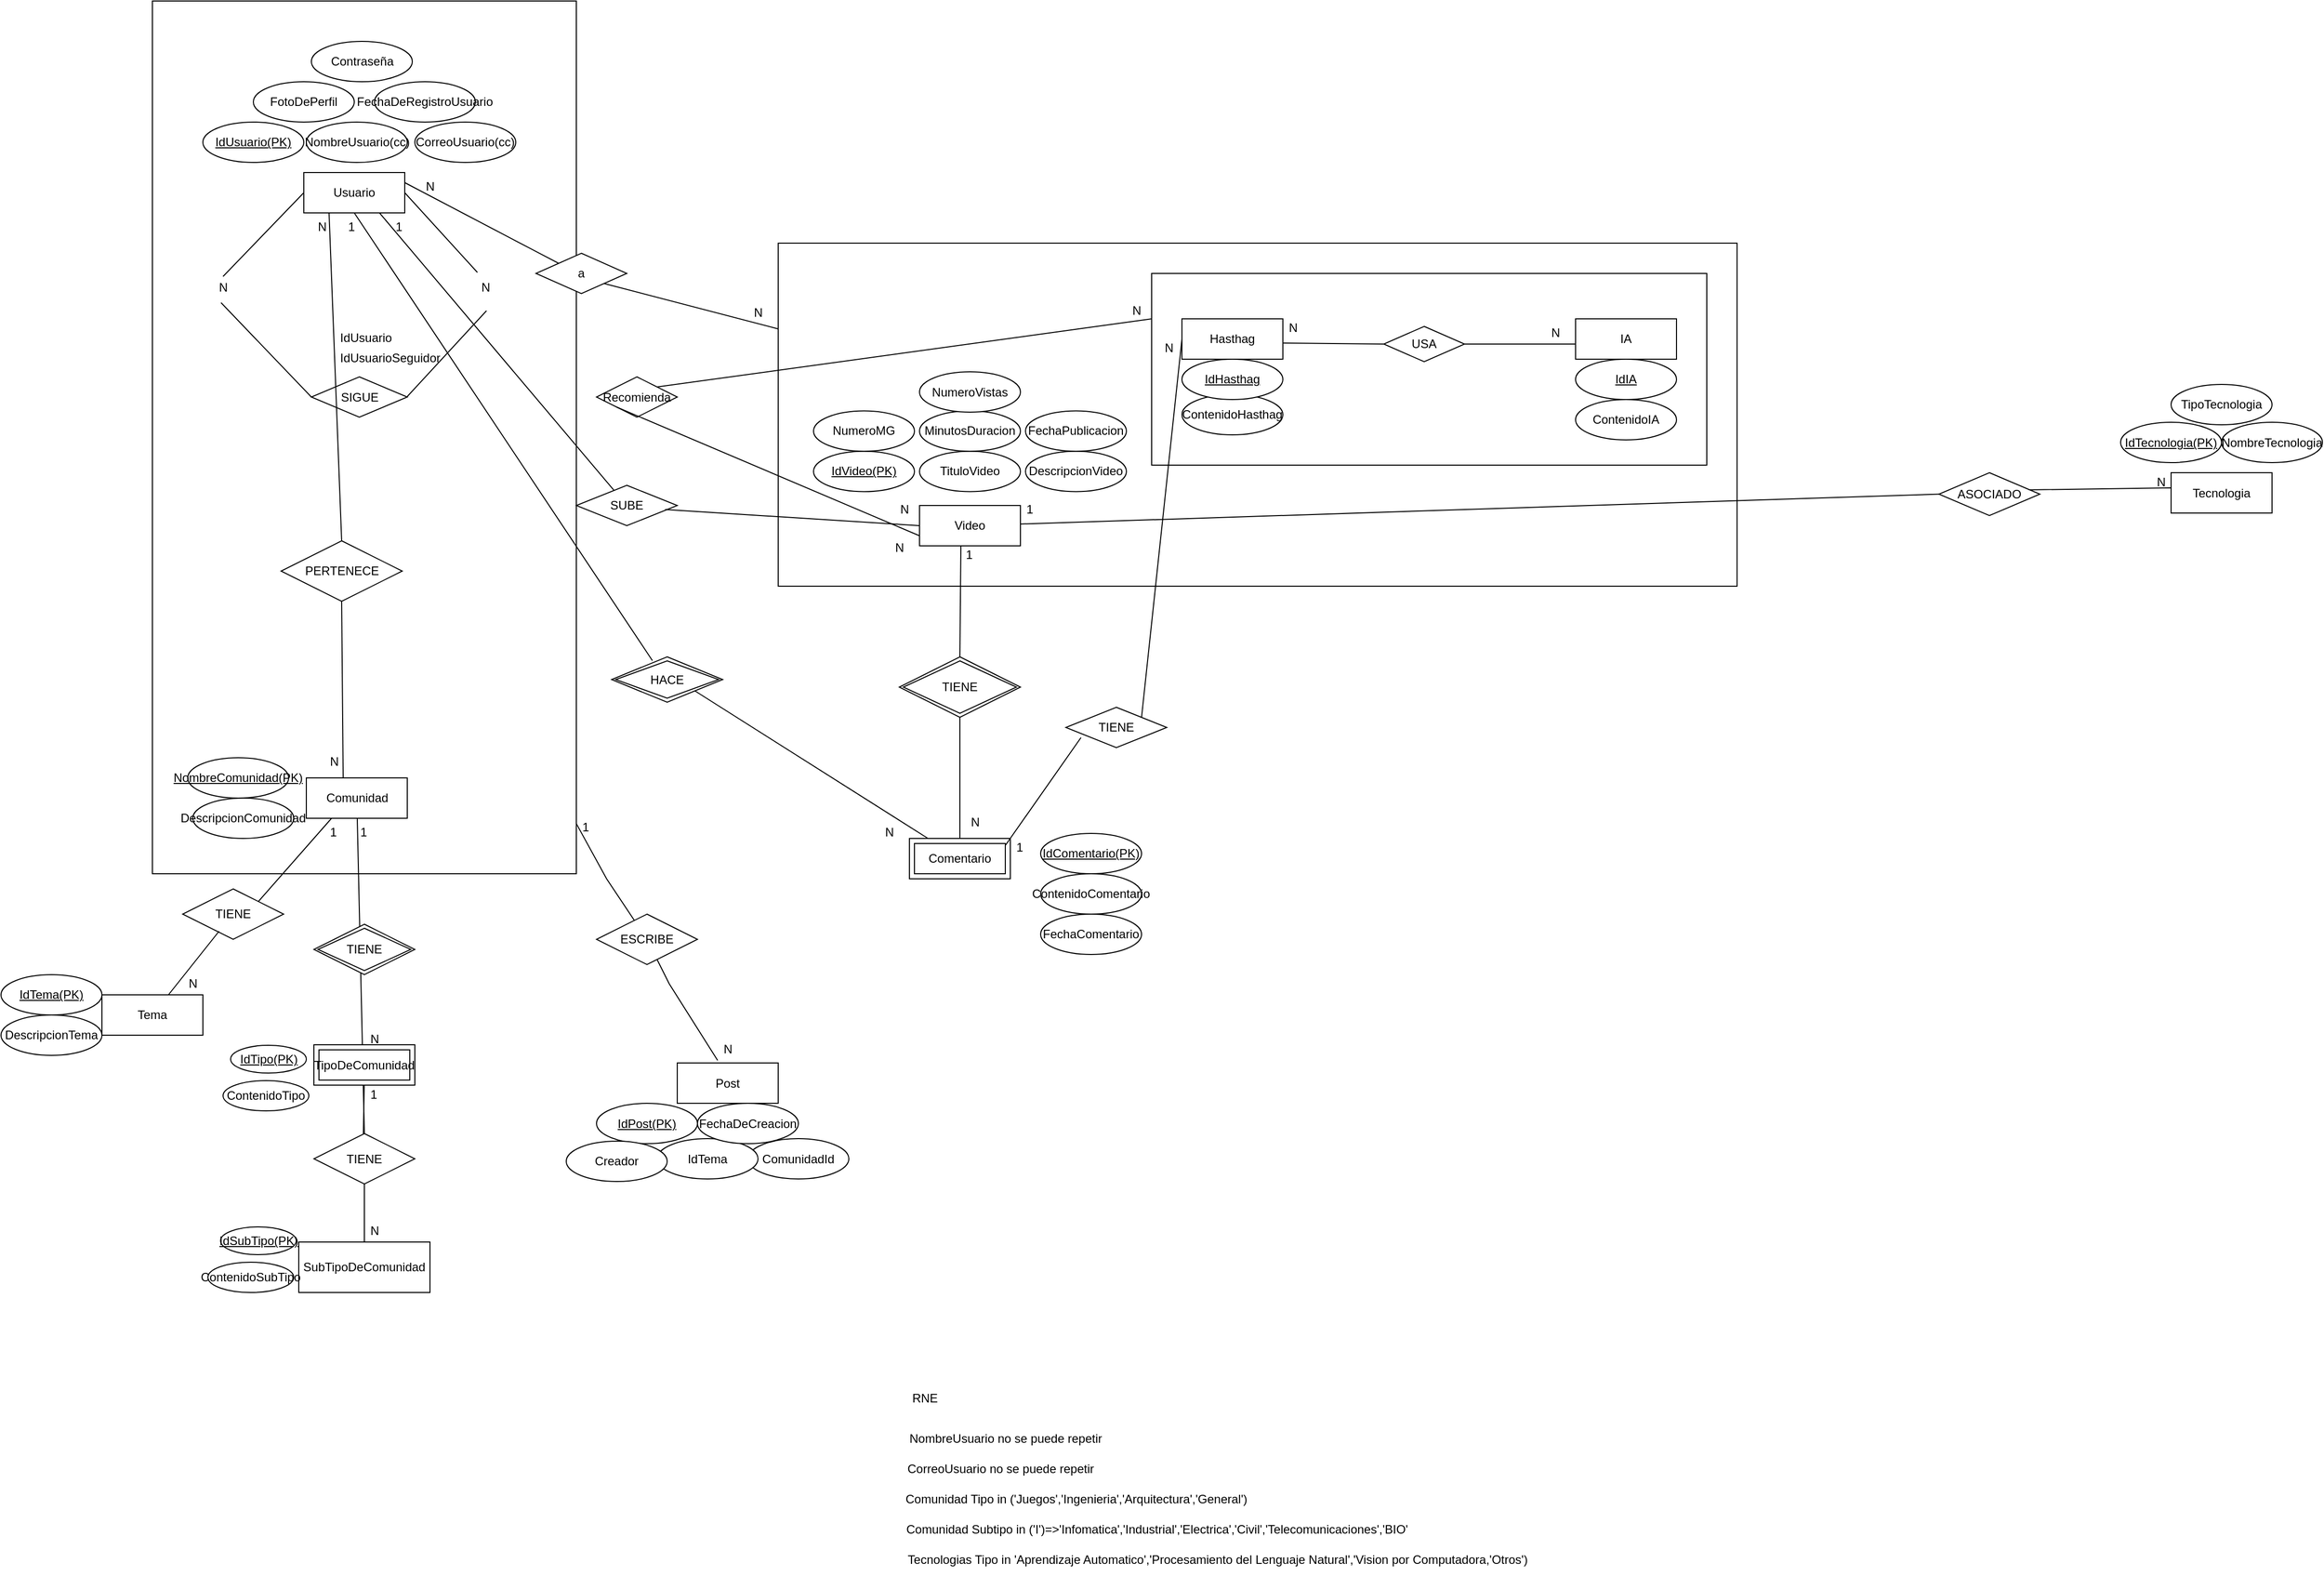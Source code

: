 <mxfile version="22.0.4" type="device">
  <diagram name="Página-1" id="TBJz3hyP_dSYVwuzC8MI">
    <mxGraphModel dx="1707" dy="1647" grid="1" gridSize="10" guides="1" tooltips="1" connect="1" arrows="1" fold="1" page="1" pageScale="1" pageWidth="827" pageHeight="1169" math="0" shadow="0">
      <root>
        <mxCell id="0" />
        <mxCell id="1" parent="0" />
        <mxCell id="21E45wosJHE3fQHX3HOm-57" value="" style="whiteSpace=wrap;html=1;align=center;fillColor=none;" parent="1" vertex="1">
          <mxGeometry x="820" y="-180" width="550" height="190" as="geometry" />
        </mxCell>
        <mxCell id="21E45wosJHE3fQHX3HOm-70" value="Entity" style="whiteSpace=wrap;html=1;align=center;fillColor=none;" parent="1" vertex="1">
          <mxGeometry x="450" y="-210" width="950" height="340" as="geometry" />
        </mxCell>
        <mxCell id="r3fe8ISHUwzgTjP0Yfhr-62" value="" style="whiteSpace=wrap;html=1;align=center;fillColor=none;" parent="1" vertex="1">
          <mxGeometry x="-170" y="-450" width="420" height="865" as="geometry" />
        </mxCell>
        <mxCell id="z8HK9iw9Ldu0YReTMbho-3" value="SubTipoDeComunidad" style="whiteSpace=wrap;html=1;align=center;" parent="1" vertex="1">
          <mxGeometry x="-25" y="780" width="130" height="50" as="geometry" />
        </mxCell>
        <mxCell id="z8HK9iw9Ldu0YReTMbho-7" value="Hasthag" style="whiteSpace=wrap;html=1;align=center;" parent="1" vertex="1">
          <mxGeometry x="850" y="-135" width="100" height="40" as="geometry" />
        </mxCell>
        <mxCell id="z8HK9iw9Ldu0YReTMbho-17" value="SUBE" style="shape=rhombus;perimeter=rhombusPerimeter;whiteSpace=wrap;html=1;align=center;" parent="1" vertex="1">
          <mxGeometry x="250" y="30" width="100" height="40" as="geometry" />
        </mxCell>
        <mxCell id="z8HK9iw9Ldu0YReTMbho-35" value="ASOCIADO" style="shape=rhombus;perimeter=rhombusPerimeter;whiteSpace=wrap;html=1;align=center;" parent="1" vertex="1">
          <mxGeometry x="1600" y="17.5" width="100" height="42.5" as="geometry" />
        </mxCell>
        <mxCell id="z8HK9iw9Ldu0YReTMbho-39" value="PERTENECE&lt;br&gt;" style="shape=rhombus;perimeter=rhombusPerimeter;whiteSpace=wrap;html=1;align=center;" parent="1" vertex="1">
          <mxGeometry x="-42.5" y="85" width="120" height="60" as="geometry" />
        </mxCell>
        <mxCell id="z8HK9iw9Ldu0YReTMbho-44" value="IdComentario(PK)" style="ellipse;whiteSpace=wrap;html=1;align=center;fontStyle=4;" parent="1" vertex="1">
          <mxGeometry x="710" y="375" width="100" height="40" as="geometry" />
        </mxCell>
        <mxCell id="z8HK9iw9Ldu0YReTMbho-46" value="ContenidoComentario" style="ellipse;whiteSpace=wrap;html=1;align=center;" parent="1" vertex="1">
          <mxGeometry x="710" y="415" width="100" height="40" as="geometry" />
        </mxCell>
        <mxCell id="z8HK9iw9Ldu0YReTMbho-47" value="FechaComentario" style="ellipse;whiteSpace=wrap;html=1;align=center;" parent="1" vertex="1">
          <mxGeometry x="710" y="455" width="100" height="40" as="geometry" />
        </mxCell>
        <mxCell id="z8HK9iw9Ldu0YReTMbho-50" value="TIENE" style="shape=rhombus;perimeter=rhombusPerimeter;whiteSpace=wrap;html=1;align=center;" parent="1" vertex="1">
          <mxGeometry x="735" y="250" width="100" height="40" as="geometry" />
        </mxCell>
        <mxCell id="KaxZfYlTtoeYnrMEhQZD-1" value="Comentario" style="shape=ext;margin=3;double=1;whiteSpace=wrap;html=1;align=center;" parent="1" vertex="1">
          <mxGeometry x="580" y="380" width="100" height="40" as="geometry" />
        </mxCell>
        <mxCell id="KaxZfYlTtoeYnrMEhQZD-2" value="TIENE" style="shape=rhombus;double=1;perimeter=rhombusPerimeter;whiteSpace=wrap;html=1;align=center;" parent="1" vertex="1">
          <mxGeometry x="570" y="200" width="120" height="60" as="geometry" />
        </mxCell>
        <mxCell id="KaxZfYlTtoeYnrMEhQZD-4" value="HACE&lt;br&gt;" style="shape=rhombus;double=1;perimeter=rhombusPerimeter;whiteSpace=wrap;html=1;align=center;" parent="1" vertex="1">
          <mxGeometry x="285" y="200" width="110" height="45" as="geometry" />
        </mxCell>
        <mxCell id="KaxZfYlTtoeYnrMEhQZD-5" value="ESCRIBE" style="shape=rhombus;perimeter=rhombusPerimeter;whiteSpace=wrap;html=1;align=center;" parent="1" vertex="1">
          <mxGeometry x="270" y="455" width="100" height="50" as="geometry" />
        </mxCell>
        <mxCell id="KaxZfYlTtoeYnrMEhQZD-78" value="SIGUE" style="shape=rhombus;perimeter=rhombusPerimeter;whiteSpace=wrap;html=1;align=center;" parent="1" vertex="1">
          <mxGeometry x="-12.5" y="-77.5" width="95" height="40" as="geometry" />
        </mxCell>
        <mxCell id="KaxZfYlTtoeYnrMEhQZD-115" value="RNE" style="text;html=1;align=center;verticalAlign=middle;resizable=0;points=[];autosize=1;strokeColor=none;fillColor=none;" parent="1" vertex="1">
          <mxGeometry x="570" y="920" width="50" height="30" as="geometry" />
        </mxCell>
        <mxCell id="KaxZfYlTtoeYnrMEhQZD-116" value="NombreUsuario no se puede repetir" style="text;html=1;align=center;verticalAlign=middle;resizable=0;points=[];autosize=1;strokeColor=none;fillColor=none;" parent="1" vertex="1">
          <mxGeometry x="570" y="960" width="210" height="30" as="geometry" />
        </mxCell>
        <mxCell id="KaxZfYlTtoeYnrMEhQZD-117" value="CorreoUsuario no se puede repetir" style="text;html=1;align=center;verticalAlign=middle;resizable=0;points=[];autosize=1;strokeColor=none;fillColor=none;" parent="1" vertex="1">
          <mxGeometry x="565" y="990" width="210" height="30" as="geometry" />
        </mxCell>
        <mxCell id="KaxZfYlTtoeYnrMEhQZD-119" value="Comunidad Tipo in (&#39;Juegos&#39;,&#39;Ingenieria&#39;,&#39;Arquitectura&#39;,&#39;General&#39;)" style="text;html=1;align=center;verticalAlign=middle;resizable=0;points=[];autosize=1;strokeColor=none;fillColor=none;" parent="1" vertex="1">
          <mxGeometry x="565" y="1020" width="360" height="30" as="geometry" />
        </mxCell>
        <mxCell id="KaxZfYlTtoeYnrMEhQZD-121" value="Comunidad Subtipo in (&#39;I&#39;)=&amp;gt;&#39;Infomatica&#39;,&#39;Industrial&#39;,&#39;Electrica&#39;,&#39;Civil&#39;,&#39;Telecomunicaciones&#39;,&#39;BIO&#39;" style="text;html=1;align=center;verticalAlign=middle;resizable=0;points=[];autosize=1;strokeColor=none;fillColor=none;" parent="1" vertex="1">
          <mxGeometry x="565" y="1050" width="520" height="30" as="geometry" />
        </mxCell>
        <mxCell id="x9JTpcLnKz0Lp8zzJeta-1" value="Tecnologias Tipo in &#39;Aprendizaje Automatico&#39;,&#39;Procesamiento del Lenguaje Natural&#39;,&#39;Vision por Computadora,&#39;Otros&#39;)" style="text;html=1;align=center;verticalAlign=middle;resizable=0;points=[];autosize=1;strokeColor=none;fillColor=none;" parent="1" vertex="1">
          <mxGeometry x="565" y="1080" width="640" height="30" as="geometry" />
        </mxCell>
        <mxCell id="r3fe8ISHUwzgTjP0Yfhr-2" value="" style="endArrow=none;html=1;rounded=0;exitX=0.75;exitY=1;exitDx=0;exitDy=0;" parent="1" source="21E45wosJHE3fQHX3HOm-6" target="z8HK9iw9Ldu0YReTMbho-17" edge="1">
          <mxGeometry relative="1" as="geometry">
            <mxPoint x="135" y="-180" as="sourcePoint" />
            <mxPoint x="295" y="-180" as="targetPoint" />
          </mxGeometry>
        </mxCell>
        <mxCell id="r3fe8ISHUwzgTjP0Yfhr-3" value="" style="endArrow=none;html=1;rounded=0;entryX=0.275;entryY=1.233;entryDx=0;entryDy=0;entryPerimeter=0;" parent="1" target="r3fe8ISHUwzgTjP0Yfhr-8" edge="1">
          <mxGeometry relative="1" as="geometry">
            <mxPoint x="82.5" y="-58" as="sourcePoint" />
            <mxPoint x="180" y="-150" as="targetPoint" />
          </mxGeometry>
        </mxCell>
        <mxCell id="r3fe8ISHUwzgTjP0Yfhr-4" value="" style="endArrow=none;html=1;rounded=0;entryX=0;entryY=0.5;entryDx=0;entryDy=0;exitX=0.2;exitY=0.967;exitDx=0;exitDy=0;exitPerimeter=0;" parent="1" source="r3fe8ISHUwzgTjP0Yfhr-7" target="KaxZfYlTtoeYnrMEhQZD-78" edge="1">
          <mxGeometry relative="1" as="geometry">
            <mxPoint x="-90" y="-130" as="sourcePoint" />
            <mxPoint x="20" y="-100" as="targetPoint" />
          </mxGeometry>
        </mxCell>
        <mxCell id="r3fe8ISHUwzgTjP0Yfhr-5" value="" style="endArrow=none;html=1;rounded=0;entryX=0;entryY=0.5;entryDx=0;entryDy=0;exitX=0.25;exitY=0.1;exitDx=0;exitDy=0;exitPerimeter=0;" parent="1" source="r3fe8ISHUwzgTjP0Yfhr-7" target="21E45wosJHE3fQHX3HOm-6" edge="1">
          <mxGeometry relative="1" as="geometry">
            <mxPoint x="-79" y="-180" as="sourcePoint" />
            <mxPoint x="-60" y="-232.5" as="targetPoint" />
          </mxGeometry>
        </mxCell>
        <mxCell id="r3fe8ISHUwzgTjP0Yfhr-6" value="" style="endArrow=none;html=1;rounded=0;exitX=1;exitY=0.5;exitDx=0;exitDy=0;entryX=0.05;entryY=-0.033;entryDx=0;entryDy=0;entryPerimeter=0;" parent="1" source="21E45wosJHE3fQHX3HOm-6" target="r3fe8ISHUwzgTjP0Yfhr-8" edge="1">
          <mxGeometry relative="1" as="geometry">
            <mxPoint x="139" y="-246.025" as="sourcePoint" />
            <mxPoint x="190" y="-170" as="targetPoint" />
          </mxGeometry>
        </mxCell>
        <mxCell id="r3fe8ISHUwzgTjP0Yfhr-7" value="N" style="text;strokeColor=none;fillColor=none;spacingLeft=4;spacingRight=4;overflow=hidden;rotatable=0;points=[[0,0.5],[1,0.5]];portConstraint=eastwest;fontSize=12;whiteSpace=wrap;html=1;" parent="1" vertex="1">
          <mxGeometry x="-110" y="-180" width="40" height="30" as="geometry" />
        </mxCell>
        <mxCell id="r3fe8ISHUwzgTjP0Yfhr-8" value="N&lt;br&gt;" style="text;strokeColor=none;fillColor=none;spacingLeft=4;spacingRight=4;overflow=hidden;rotatable=0;points=[[0,0.5],[1,0.5]];portConstraint=eastwest;fontSize=12;whiteSpace=wrap;html=1;" parent="1" vertex="1">
          <mxGeometry x="150" y="-180" width="40" height="30" as="geometry" />
        </mxCell>
        <mxCell id="r3fe8ISHUwzgTjP0Yfhr-10" value="1" style="text;strokeColor=none;fillColor=none;spacingLeft=4;spacingRight=4;overflow=hidden;rotatable=0;points=[[0,0.5],[1,0.5]];portConstraint=eastwest;fontSize=12;whiteSpace=wrap;html=1;" parent="1" vertex="1">
          <mxGeometry x="65" y="-240" width="40" height="30" as="geometry" />
        </mxCell>
        <mxCell id="r3fe8ISHUwzgTjP0Yfhr-11" value="" style="endArrow=none;html=1;rounded=0;entryX=0.367;entryY=0.083;entryDx=0;entryDy=0;entryPerimeter=0;exitX=0.5;exitY=1;exitDx=0;exitDy=0;" parent="1" source="21E45wosJHE3fQHX3HOm-6" target="KaxZfYlTtoeYnrMEhQZD-4" edge="1">
          <mxGeometry relative="1" as="geometry">
            <mxPoint x="73.35" y="-150" as="sourcePoint" />
            <mxPoint x="210" y="120" as="targetPoint" />
          </mxGeometry>
        </mxCell>
        <mxCell id="r3fe8ISHUwzgTjP0Yfhr-12" value="1" style="text;strokeColor=none;fillColor=none;spacingLeft=4;spacingRight=4;overflow=hidden;rotatable=0;points=[[0,0.5],[1,0.5]];portConstraint=eastwest;fontSize=12;whiteSpace=wrap;html=1;" parent="1" vertex="1">
          <mxGeometry x="17.5" y="-240" width="40" height="30" as="geometry" />
        </mxCell>
        <mxCell id="r3fe8ISHUwzgTjP0Yfhr-13" value="" style="endArrow=none;html=1;rounded=0;entryX=0;entryY=0.5;entryDx=0;entryDy=0;exitX=0.88;exitY=0.6;exitDx=0;exitDy=0;exitPerimeter=0;" parent="1" source="z8HK9iw9Ldu0YReTMbho-17" target="21E45wosJHE3fQHX3HOm-27" edge="1">
          <mxGeometry relative="1" as="geometry">
            <mxPoint x="370" y="59.5" as="sourcePoint" />
            <mxPoint x="550" y="55" as="targetPoint" />
          </mxGeometry>
        </mxCell>
        <mxCell id="r3fe8ISHUwzgTjP0Yfhr-14" value="N" style="text;strokeColor=none;fillColor=none;spacingLeft=4;spacingRight=4;overflow=hidden;rotatable=0;points=[[0,0.5],[1,0.5]];portConstraint=eastwest;fontSize=12;whiteSpace=wrap;html=1;" parent="1" vertex="1">
          <mxGeometry x="565" y="40" width="40" height="30" as="geometry" />
        </mxCell>
        <mxCell id="r3fe8ISHUwzgTjP0Yfhr-15" value="" style="endArrow=none;html=1;rounded=0;entryX=0;entryY=0.5;entryDx=0;entryDy=0;" parent="1" source="21E45wosJHE3fQHX3HOm-27" target="z8HK9iw9Ldu0YReTMbho-35" edge="1">
          <mxGeometry relative="1" as="geometry">
            <mxPoint x="760" y="79.5" as="sourcePoint" />
            <mxPoint x="920" y="79.5" as="targetPoint" />
          </mxGeometry>
        </mxCell>
        <mxCell id="r3fe8ISHUwzgTjP0Yfhr-16" value="1" style="text;strokeColor=none;fillColor=none;spacingLeft=4;spacingRight=4;overflow=hidden;rotatable=0;points=[[0,0.5],[1,0.5]];portConstraint=eastwest;fontSize=12;whiteSpace=wrap;html=1;" parent="1" vertex="1">
          <mxGeometry x="690" y="40" width="40" height="30" as="geometry" />
        </mxCell>
        <mxCell id="r3fe8ISHUwzgTjP0Yfhr-18" value="N" style="text;strokeColor=none;fillColor=none;spacingLeft=4;spacingRight=4;overflow=hidden;rotatable=0;points=[[0,0.5],[1,0.5]];portConstraint=eastwest;fontSize=12;whiteSpace=wrap;html=1;" parent="1" vertex="1">
          <mxGeometry x="1810" y="12.5" width="40" height="30" as="geometry" />
        </mxCell>
        <mxCell id="r3fe8ISHUwzgTjP0Yfhr-19" value="" style="endArrow=none;html=1;rounded=0;entryX=0.5;entryY=0;entryDx=0;entryDy=0;exitX=0.41;exitY=1;exitDx=0;exitDy=0;exitPerimeter=0;" parent="1" source="21E45wosJHE3fQHX3HOm-27" target="KaxZfYlTtoeYnrMEhQZD-2" edge="1">
          <mxGeometry relative="1" as="geometry">
            <mxPoint x="630" y="150" as="sourcePoint" />
            <mxPoint x="790" y="200" as="targetPoint" />
          </mxGeometry>
        </mxCell>
        <mxCell id="r3fe8ISHUwzgTjP0Yfhr-20" value="1" style="text;strokeColor=none;fillColor=none;spacingLeft=4;spacingRight=4;overflow=hidden;rotatable=0;points=[[0,0.5],[1,0.5]];portConstraint=eastwest;fontSize=12;whiteSpace=wrap;html=1;" parent="1" vertex="1">
          <mxGeometry x="630" y="85" width="40" height="30" as="geometry" />
        </mxCell>
        <mxCell id="r3fe8ISHUwzgTjP0Yfhr-21" value="" style="endArrow=none;html=1;rounded=0;exitX=0.5;exitY=1;exitDx=0;exitDy=0;entryX=0.5;entryY=0;entryDx=0;entryDy=0;" parent="1" source="KaxZfYlTtoeYnrMEhQZD-2" target="KaxZfYlTtoeYnrMEhQZD-1" edge="1">
          <mxGeometry relative="1" as="geometry">
            <mxPoint x="630" y="290" as="sourcePoint" />
            <mxPoint x="790" y="290" as="targetPoint" />
          </mxGeometry>
        </mxCell>
        <mxCell id="r3fe8ISHUwzgTjP0Yfhr-22" value="N" style="text;strokeColor=none;fillColor=none;spacingLeft=4;spacingRight=4;overflow=hidden;rotatable=0;points=[[0,0.5],[1,0.5]];portConstraint=eastwest;fontSize=12;whiteSpace=wrap;html=1;" parent="1" vertex="1">
          <mxGeometry x="635" y="350" width="40" height="30" as="geometry" />
        </mxCell>
        <mxCell id="r3fe8ISHUwzgTjP0Yfhr-23" value="" style="endArrow=none;html=1;rounded=0;exitX=1;exitY=1.233;exitDx=0;exitDy=0;exitPerimeter=0;" parent="1" source="r3fe8ISHUwzgTjP0Yfhr-22" edge="1">
          <mxGeometry relative="1" as="geometry">
            <mxPoint x="630" y="460" as="sourcePoint" />
            <mxPoint x="750" y="280" as="targetPoint" />
          </mxGeometry>
        </mxCell>
        <mxCell id="r3fe8ISHUwzgTjP0Yfhr-24" value="1" style="text;strokeColor=none;fillColor=none;spacingLeft=4;spacingRight=4;overflow=hidden;rotatable=0;points=[[0,0.5],[1,0.5]];portConstraint=eastwest;fontSize=12;whiteSpace=wrap;html=1;" parent="1" vertex="1">
          <mxGeometry x="680" y="375" width="40" height="30" as="geometry" />
        </mxCell>
        <mxCell id="r3fe8ISHUwzgTjP0Yfhr-25" value="" style="endArrow=none;html=1;rounded=0;exitX=1;exitY=0;exitDx=0;exitDy=0;entryX=0;entryY=0.5;entryDx=0;entryDy=0;" parent="1" source="z8HK9iw9Ldu0YReTMbho-50" target="z8HK9iw9Ldu0YReTMbho-7" edge="1">
          <mxGeometry relative="1" as="geometry">
            <mxPoint x="630" y="460" as="sourcePoint" />
            <mxPoint x="640" y="620" as="targetPoint" />
          </mxGeometry>
        </mxCell>
        <mxCell id="r3fe8ISHUwzgTjP0Yfhr-28" value="N" style="text;strokeColor=none;fillColor=none;spacingLeft=4;spacingRight=4;overflow=hidden;rotatable=0;points=[[0,0.5],[1,0.5]];portConstraint=eastwest;fontSize=12;whiteSpace=wrap;html=1;" parent="1" vertex="1">
          <mxGeometry x="827" y="-120" width="40" height="30" as="geometry" />
        </mxCell>
        <mxCell id="r3fe8ISHUwzgTjP0Yfhr-29" value="" style="endArrow=none;html=1;rounded=0;exitX=1;exitY=1;exitDx=0;exitDy=0;" parent="1" source="KaxZfYlTtoeYnrMEhQZD-4" target="KaxZfYlTtoeYnrMEhQZD-1" edge="1">
          <mxGeometry relative="1" as="geometry">
            <mxPoint x="350" y="309" as="sourcePoint" />
            <mxPoint x="510" y="309" as="targetPoint" />
          </mxGeometry>
        </mxCell>
        <mxCell id="r3fe8ISHUwzgTjP0Yfhr-30" value="N" style="text;strokeColor=none;fillColor=none;spacingLeft=4;spacingRight=4;overflow=hidden;rotatable=0;points=[[0,0.5],[1,0.5]];portConstraint=eastwest;fontSize=12;whiteSpace=wrap;html=1;" parent="1" vertex="1">
          <mxGeometry x="550" y="360" width="40" height="30" as="geometry" />
        </mxCell>
        <mxCell id="r3fe8ISHUwzgTjP0Yfhr-31" value="" style="endArrow=none;html=1;rounded=0;entryX=0.5;entryY=0;entryDx=0;entryDy=0;exitX=0.25;exitY=1;exitDx=0;exitDy=0;" parent="1" source="21E45wosJHE3fQHX3HOm-6" target="z8HK9iw9Ldu0YReTMbho-39" edge="1">
          <mxGeometry relative="1" as="geometry">
            <mxPoint x="30" y="-37.5" as="sourcePoint" />
            <mxPoint x="190" y="-37.5" as="targetPoint" />
          </mxGeometry>
        </mxCell>
        <mxCell id="r3fe8ISHUwzgTjP0Yfhr-32" value="N" style="text;strokeColor=none;fillColor=none;spacingLeft=4;spacingRight=4;overflow=hidden;rotatable=0;points=[[0,0.5],[1,0.5]];portConstraint=eastwest;fontSize=12;whiteSpace=wrap;html=1;" parent="1" vertex="1">
          <mxGeometry x="-12.5" y="-240" width="40" height="30" as="geometry" />
        </mxCell>
        <mxCell id="r3fe8ISHUwzgTjP0Yfhr-33" value="" style="endArrow=none;html=1;rounded=0;exitX=0.5;exitY=1;exitDx=0;exitDy=0;entryX=0.365;entryY=0.025;entryDx=0;entryDy=0;entryPerimeter=0;" parent="1" source="z8HK9iw9Ldu0YReTMbho-39" target="21E45wosJHE3fQHX3HOm-14" edge="1">
          <mxGeometry relative="1" as="geometry">
            <mxPoint x="40" y="180" as="sourcePoint" />
            <mxPoint x="27.96" y="284.96" as="targetPoint" />
          </mxGeometry>
        </mxCell>
        <mxCell id="r3fe8ISHUwzgTjP0Yfhr-34" value="N" style="text;strokeColor=none;fillColor=none;spacingLeft=4;spacingRight=4;overflow=hidden;rotatable=0;points=[[0,0.5],[1,0.5]];portConstraint=eastwest;fontSize=12;whiteSpace=wrap;html=1;" parent="1" vertex="1">
          <mxGeometry y="290" width="40" height="30" as="geometry" />
        </mxCell>
        <mxCell id="r3fe8ISHUwzgTjP0Yfhr-35" value="" style="endArrow=none;html=1;rounded=0;entryX=0.5;entryY=0;entryDx=0;entryDy=0;" parent="1" source="21E45wosJHE3fQHX3HOm-14" target="NVM5WuRbqfuYMavxWXg9-4" edge="1">
          <mxGeometry relative="1" as="geometry">
            <mxPoint x="30" y="410" as="sourcePoint" />
            <mxPoint x="30" y="477" as="targetPoint" />
          </mxGeometry>
        </mxCell>
        <mxCell id="r3fe8ISHUwzgTjP0Yfhr-36" value="1" style="text;strokeColor=none;fillColor=none;spacingLeft=4;spacingRight=4;overflow=hidden;rotatable=0;points=[[0,0.5],[1,0.5]];portConstraint=eastwest;fontSize=12;whiteSpace=wrap;html=1;" parent="1" vertex="1">
          <mxGeometry x="30" y="360" width="40" height="20" as="geometry" />
        </mxCell>
        <mxCell id="r3fe8ISHUwzgTjP0Yfhr-38" value="N" style="text;strokeColor=none;fillColor=none;spacingLeft=4;spacingRight=4;overflow=hidden;rotatable=0;points=[[0,0.5],[1,0.5]];portConstraint=eastwest;fontSize=12;whiteSpace=wrap;html=1;" parent="1" vertex="1">
          <mxGeometry x="40" y="565" width="40" height="30" as="geometry" />
        </mxCell>
        <mxCell id="r3fe8ISHUwzgTjP0Yfhr-39" value="" style="endArrow=none;html=1;rounded=0;entryX=0.433;entryY=0.022;entryDx=0;entryDy=0;entryPerimeter=0;" parent="1" edge="1">
          <mxGeometry relative="1" as="geometry">
            <mxPoint x="40" y="615" as="sourcePoint" />
            <mxPoint x="38.97" y="675.99" as="targetPoint" />
          </mxGeometry>
        </mxCell>
        <mxCell id="r3fe8ISHUwzgTjP0Yfhr-40" value="1" style="text;strokeColor=none;fillColor=none;spacingLeft=4;spacingRight=4;overflow=hidden;rotatable=0;points=[[0,0.5],[1,0.5]];portConstraint=eastwest;fontSize=12;whiteSpace=wrap;html=1;" parent="1" vertex="1">
          <mxGeometry x="40" y="620" width="40" height="30" as="geometry" />
        </mxCell>
        <mxCell id="r3fe8ISHUwzgTjP0Yfhr-41" value="" style="endArrow=none;html=1;rounded=0;" parent="1" target="z8HK9iw9Ldu0YReTMbho-3" edge="1">
          <mxGeometry relative="1" as="geometry">
            <mxPoint x="40" y="720" as="sourcePoint" />
            <mxPoint x="200" y="720" as="targetPoint" />
          </mxGeometry>
        </mxCell>
        <mxCell id="r3fe8ISHUwzgTjP0Yfhr-42" value="N" style="text;strokeColor=none;fillColor=none;spacingLeft=4;spacingRight=4;overflow=hidden;rotatable=0;points=[[0,0.5],[1,0.5]];portConstraint=eastwest;fontSize=12;whiteSpace=wrap;html=1;" parent="1" vertex="1">
          <mxGeometry x="40" y="755" width="40" height="30" as="geometry" />
        </mxCell>
        <mxCell id="r3fe8ISHUwzgTjP0Yfhr-47" value="" style="endArrow=none;html=1;rounded=0;exitX=0.38;exitY=0.82;exitDx=0;exitDy=0;exitPerimeter=0;entryX=0.25;entryY=0;entryDx=0;entryDy=0;" parent="1" edge="1">
          <mxGeometry relative="1" as="geometry">
            <mxPoint x="330" y="500" as="sourcePoint" />
            <mxPoint x="390" y="600" as="targetPoint" />
            <Array as="points">
              <mxPoint x="342" y="524" />
            </Array>
          </mxGeometry>
        </mxCell>
        <mxCell id="r3fe8ISHUwzgTjP0Yfhr-48" value="N" style="text;strokeColor=none;fillColor=none;spacingLeft=4;spacingRight=4;overflow=hidden;rotatable=0;points=[[0,0.5],[1,0.5]];portConstraint=eastwest;fontSize=12;whiteSpace=wrap;html=1;" parent="1" vertex="1">
          <mxGeometry x="390" y="575" width="40" height="30" as="geometry" />
        </mxCell>
        <mxCell id="r3fe8ISHUwzgTjP0Yfhr-50" value="" style="endArrow=none;html=1;rounded=0;" parent="1" source="r3fe8ISHUwzgTjP0Yfhr-62" target="KaxZfYlTtoeYnrMEhQZD-5" edge="1">
          <mxGeometry relative="1" as="geometry">
            <mxPoint x="252" y="389.25" as="sourcePoint" />
            <mxPoint x="360" y="380" as="targetPoint" />
            <Array as="points">
              <mxPoint x="280" y="420" />
            </Array>
          </mxGeometry>
        </mxCell>
        <mxCell id="r3fe8ISHUwzgTjP0Yfhr-51" value="1" style="text;strokeColor=none;fillColor=none;spacingLeft=4;spacingRight=4;overflow=hidden;rotatable=0;points=[[0,0.5],[1,0.5]];portConstraint=eastwest;fontSize=12;whiteSpace=wrap;html=1;" parent="1" vertex="1">
          <mxGeometry x="250" y="355" width="40" height="30" as="geometry" />
        </mxCell>
        <mxCell id="r3fe8ISHUwzgTjP0Yfhr-53" value="IdUsuarioSeguidor" style="text;strokeColor=none;fillColor=none;spacingLeft=4;spacingRight=4;overflow=hidden;rotatable=0;points=[[0,0.5],[1,0.5]];portConstraint=eastwest;fontSize=12;whiteSpace=wrap;html=1;" parent="1" vertex="1">
          <mxGeometry x="10" y="-110" width="120" height="27.5" as="geometry" />
        </mxCell>
        <mxCell id="r3fe8ISHUwzgTjP0Yfhr-54" value="IdUsuario" style="text;strokeColor=none;fillColor=none;spacingLeft=4;spacingRight=4;overflow=hidden;rotatable=0;points=[[0,0.5],[1,0.5]];portConstraint=eastwest;fontSize=12;whiteSpace=wrap;html=1;" parent="1" vertex="1">
          <mxGeometry x="10" y="-130" width="85" height="30" as="geometry" />
        </mxCell>
        <mxCell id="r3fe8ISHUwzgTjP0Yfhr-55" value="USA" style="shape=rhombus;perimeter=rhombusPerimeter;whiteSpace=wrap;html=1;align=center;" parent="1" vertex="1">
          <mxGeometry x="1050" y="-127.5" width="80" height="35" as="geometry" />
        </mxCell>
        <mxCell id="r3fe8ISHUwzgTjP0Yfhr-56" value="IA" style="whiteSpace=wrap;html=1;align=center;" parent="1" vertex="1">
          <mxGeometry x="1240" y="-135" width="100" height="40" as="geometry" />
        </mxCell>
        <mxCell id="r3fe8ISHUwzgTjP0Yfhr-57" value="" style="endArrow=none;html=1;rounded=0;exitX=1;exitY=0.5;exitDx=0;exitDy=0;" parent="1" source="r3fe8ISHUwzgTjP0Yfhr-55" edge="1">
          <mxGeometry relative="1" as="geometry">
            <mxPoint x="1140" y="-110" as="sourcePoint" />
            <mxPoint x="1240" y="-110" as="targetPoint" />
          </mxGeometry>
        </mxCell>
        <mxCell id="r3fe8ISHUwzgTjP0Yfhr-58" value="" style="endArrow=none;html=1;rounded=0;entryX=0;entryY=0.5;entryDx=0;entryDy=0;" parent="1" target="r3fe8ISHUwzgTjP0Yfhr-55" edge="1">
          <mxGeometry relative="1" as="geometry">
            <mxPoint x="950" y="-111" as="sourcePoint" />
            <mxPoint x="1110" y="-111" as="targetPoint" />
          </mxGeometry>
        </mxCell>
        <mxCell id="r3fe8ISHUwzgTjP0Yfhr-60" value="N" style="text;strokeColor=none;fillColor=none;spacingLeft=4;spacingRight=4;overflow=hidden;rotatable=0;points=[[0,0.5],[1,0.5]];portConstraint=eastwest;fontSize=12;whiteSpace=wrap;html=1;" parent="1" vertex="1">
          <mxGeometry x="950" y="-140" width="40" height="30" as="geometry" />
        </mxCell>
        <mxCell id="r3fe8ISHUwzgTjP0Yfhr-61" value="N" style="text;strokeColor=none;fillColor=none;spacingLeft=4;spacingRight=4;overflow=hidden;rotatable=0;points=[[0,0.5],[1,0.5]];portConstraint=eastwest;fontSize=12;whiteSpace=wrap;html=1;" parent="1" vertex="1">
          <mxGeometry x="1210" y="-135" width="40" height="30" as="geometry" />
        </mxCell>
        <mxCell id="r3fe8ISHUwzgTjP0Yfhr-17" value="" style="endArrow=none;html=1;rounded=0;entryX=0.25;entryY=1;entryDx=0;entryDy=0;exitX=0.892;exitY=0.4;exitDx=0;exitDy=0;exitPerimeter=0;" parent="1" source="z8HK9iw9Ldu0YReTMbho-35" target="21E45wosJHE3fQHX3HOm-2" edge="1">
          <mxGeometry relative="1" as="geometry">
            <mxPoint x="1710" y="42.5" as="sourcePoint" />
            <mxPoint x="1816.96" y="36.5" as="targetPoint" />
            <Array as="points">
              <mxPoint x="1830" y="32.5" />
            </Array>
          </mxGeometry>
        </mxCell>
        <mxCell id="21E45wosJHE3fQHX3HOm-2" value="Tecnologia" style="whiteSpace=wrap;html=1;align=center;" parent="1" vertex="1">
          <mxGeometry x="1830" y="17.5" width="100" height="40" as="geometry" />
        </mxCell>
        <mxCell id="21E45wosJHE3fQHX3HOm-3" value="IdTecnologia(PK)" style="ellipse;whiteSpace=wrap;html=1;align=center;fontStyle=4;" parent="1" vertex="1">
          <mxGeometry x="1780" y="-32.5" width="100" height="40" as="geometry" />
        </mxCell>
        <mxCell id="21E45wosJHE3fQHX3HOm-4" value="NombreTecnologia" style="ellipse;whiteSpace=wrap;html=1;align=center;" parent="1" vertex="1">
          <mxGeometry x="1880" y="-32.5" width="100" height="40" as="geometry" />
        </mxCell>
        <mxCell id="21E45wosJHE3fQHX3HOm-5" value="TipoTecnologia&lt;br&gt;" style="ellipse;whiteSpace=wrap;html=1;align=center;" parent="1" vertex="1">
          <mxGeometry x="1830" y="-70" width="100" height="40" as="geometry" />
        </mxCell>
        <mxCell id="21E45wosJHE3fQHX3HOm-6" value="Usuario" style="whiteSpace=wrap;html=1;align=center;" parent="1" vertex="1">
          <mxGeometry x="-20" y="-280" width="100" height="40" as="geometry" />
        </mxCell>
        <mxCell id="21E45wosJHE3fQHX3HOm-8" value="FechaDeRegistroUsuario" style="ellipse;whiteSpace=wrap;html=1;align=center;" parent="1" vertex="1">
          <mxGeometry x="50" y="-370" width="100" height="40" as="geometry" />
        </mxCell>
        <mxCell id="21E45wosJHE3fQHX3HOm-9" value="FotoDePerfil" style="ellipse;whiteSpace=wrap;html=1;align=center;" parent="1" vertex="1">
          <mxGeometry x="-70" y="-370" width="100" height="40" as="geometry" />
        </mxCell>
        <mxCell id="21E45wosJHE3fQHX3HOm-10" value="Contraseña" style="ellipse;whiteSpace=wrap;html=1;align=center;" parent="1" vertex="1">
          <mxGeometry x="-12.5" y="-410" width="100" height="40" as="geometry" />
        </mxCell>
        <mxCell id="21E45wosJHE3fQHX3HOm-11" value="CorreoUsuario(cc)" style="ellipse;whiteSpace=wrap;html=1;align=center;" parent="1" vertex="1">
          <mxGeometry x="90" y="-330" width="100" height="40" as="geometry" />
        </mxCell>
        <mxCell id="21E45wosJHE3fQHX3HOm-12" value="NombreUsuario(cc)" style="ellipse;whiteSpace=wrap;html=1;align=center;" parent="1" vertex="1">
          <mxGeometry x="-17.5" y="-330" width="100" height="40" as="geometry" />
        </mxCell>
        <mxCell id="21E45wosJHE3fQHX3HOm-13" value="IdUsuario(PK)" style="ellipse;whiteSpace=wrap;html=1;align=center;fontStyle=4;" parent="1" vertex="1">
          <mxGeometry x="-120" y="-330" width="100" height="40" as="geometry" />
        </mxCell>
        <mxCell id="21E45wosJHE3fQHX3HOm-14" value="Comunidad" style="whiteSpace=wrap;html=1;align=center;" parent="1" vertex="1">
          <mxGeometry x="-17.5" y="320" width="100" height="40" as="geometry" />
        </mxCell>
        <mxCell id="21E45wosJHE3fQHX3HOm-15" value="NombreComunidad(PK)" style="ellipse;whiteSpace=wrap;html=1;align=center;fontStyle=4;" parent="1" vertex="1">
          <mxGeometry x="-135" y="300" width="100" height="40" as="geometry" />
        </mxCell>
        <mxCell id="21E45wosJHE3fQHX3HOm-16" value="DescripcionComunidad" style="ellipse;whiteSpace=wrap;html=1;align=center;" parent="1" vertex="1">
          <mxGeometry x="-130" y="340" width="100" height="40" as="geometry" />
        </mxCell>
        <mxCell id="21E45wosJHE3fQHX3HOm-20" value="TIENE" style="shape=rhombus;perimeter=rhombusPerimeter;whiteSpace=wrap;html=1;align=center;" parent="1" vertex="1">
          <mxGeometry x="-140" y="430" width="100" height="50" as="geometry" />
        </mxCell>
        <mxCell id="21E45wosJHE3fQHX3HOm-21" value="Tema" style="whiteSpace=wrap;html=1;align=center;" parent="1" vertex="1">
          <mxGeometry x="-220" y="535" width="100" height="40" as="geometry" />
        </mxCell>
        <mxCell id="21E45wosJHE3fQHX3HOm-25" value="DescripcionTema" style="ellipse;whiteSpace=wrap;html=1;align=center;" parent="1" vertex="1">
          <mxGeometry x="-320" y="555" width="100" height="40" as="geometry" />
        </mxCell>
        <mxCell id="21E45wosJHE3fQHX3HOm-26" value="IdTema(PK)" style="ellipse;whiteSpace=wrap;html=1;align=center;fontStyle=4;" parent="1" vertex="1">
          <mxGeometry x="-320" y="515" width="100" height="40" as="geometry" />
        </mxCell>
        <mxCell id="21E45wosJHE3fQHX3HOm-27" value="Video" style="whiteSpace=wrap;html=1;align=center;" parent="1" vertex="1">
          <mxGeometry x="590" y="50" width="100" height="40" as="geometry" />
        </mxCell>
        <mxCell id="21E45wosJHE3fQHX3HOm-28" value="IdVideo(PK)" style="ellipse;whiteSpace=wrap;html=1;align=center;fontStyle=4;" parent="1" vertex="1">
          <mxGeometry x="485" y="-3.75" width="100" height="40" as="geometry" />
        </mxCell>
        <mxCell id="21E45wosJHE3fQHX3HOm-29" value="TituloVideo" style="ellipse;whiteSpace=wrap;html=1;align=center;" parent="1" vertex="1">
          <mxGeometry x="590" y="-3.75" width="100" height="40" as="geometry" />
        </mxCell>
        <mxCell id="21E45wosJHE3fQHX3HOm-30" value="DescripcionVideo" style="ellipse;whiteSpace=wrap;html=1;align=center;" parent="1" vertex="1">
          <mxGeometry x="695" y="-3.75" width="100" height="40" as="geometry" />
        </mxCell>
        <mxCell id="21E45wosJHE3fQHX3HOm-31" value="FechaPublicacion" style="ellipse;whiteSpace=wrap;html=1;align=center;" parent="1" vertex="1">
          <mxGeometry x="695" y="-43.75" width="100" height="40" as="geometry" />
        </mxCell>
        <mxCell id="21E45wosJHE3fQHX3HOm-32" value="MinutosDuracion" style="ellipse;whiteSpace=wrap;html=1;align=center;" parent="1" vertex="1">
          <mxGeometry x="590" y="-43.75" width="100" height="40" as="geometry" />
        </mxCell>
        <mxCell id="21E45wosJHE3fQHX3HOm-33" value="NumeroVistas" style="ellipse;whiteSpace=wrap;html=1;align=center;" parent="1" vertex="1">
          <mxGeometry x="590" y="-82.5" width="100" height="40" as="geometry" />
        </mxCell>
        <mxCell id="21E45wosJHE3fQHX3HOm-34" value="NumeroMG" style="ellipse;whiteSpace=wrap;html=1;align=center;" parent="1" vertex="1">
          <mxGeometry x="485" y="-43.75" width="100" height="40" as="geometry" />
        </mxCell>
        <mxCell id="21E45wosJHE3fQHX3HOm-37" value="Post&lt;br&gt;" style="whiteSpace=wrap;html=1;align=center;" parent="1" vertex="1">
          <mxGeometry x="350" y="602.5" width="100" height="40" as="geometry" />
        </mxCell>
        <mxCell id="21E45wosJHE3fQHX3HOm-38" value="IdPost(PK)" style="ellipse;whiteSpace=wrap;html=1;align=center;fontStyle=4;" parent="1" vertex="1">
          <mxGeometry x="270" y="642.5" width="100" height="40" as="geometry" />
        </mxCell>
        <mxCell id="21E45wosJHE3fQHX3HOm-39" value="ComunidadId" style="ellipse;whiteSpace=wrap;html=1;align=center;" parent="1" vertex="1">
          <mxGeometry x="420" y="677.5" width="100" height="40" as="geometry" />
        </mxCell>
        <mxCell id="21E45wosJHE3fQHX3HOm-40" value="IdTema" style="ellipse;whiteSpace=wrap;html=1;align=center;" parent="1" vertex="1">
          <mxGeometry x="330" y="677.5" width="100" height="40" as="geometry" />
        </mxCell>
        <mxCell id="21E45wosJHE3fQHX3HOm-41" value="Creador" style="ellipse;whiteSpace=wrap;html=1;align=center;" parent="1" vertex="1">
          <mxGeometry x="240" y="680" width="100" height="40" as="geometry" />
        </mxCell>
        <mxCell id="21E45wosJHE3fQHX3HOm-42" value="FechaDeCreacion" style="ellipse;whiteSpace=wrap;html=1;align=center;" parent="1" vertex="1">
          <mxGeometry x="370" y="642.5" width="100" height="40" as="geometry" />
        </mxCell>
        <mxCell id="21E45wosJHE3fQHX3HOm-45" value="ContenidoHasthag" style="ellipse;whiteSpace=wrap;html=1;align=center;" parent="1" vertex="1">
          <mxGeometry x="850" y="-60" width="100" height="40" as="geometry" />
        </mxCell>
        <mxCell id="21E45wosJHE3fQHX3HOm-47" value="IdHasthag" style="ellipse;whiteSpace=wrap;html=1;align=center;fontStyle=4;" parent="1" vertex="1">
          <mxGeometry x="850" y="-95" width="100" height="40" as="geometry" />
        </mxCell>
        <mxCell id="21E45wosJHE3fQHX3HOm-48" value="IdIA" style="ellipse;whiteSpace=wrap;html=1;align=center;fontStyle=4;" parent="1" vertex="1">
          <mxGeometry x="1240" y="-95" width="100" height="40" as="geometry" />
        </mxCell>
        <mxCell id="21E45wosJHE3fQHX3HOm-49" value="ContenidoIA" style="ellipse;whiteSpace=wrap;html=1;align=center;" parent="1" vertex="1">
          <mxGeometry x="1240" y="-55" width="100" height="40" as="geometry" />
        </mxCell>
        <mxCell id="21E45wosJHE3fQHX3HOm-53" value="" style="endArrow=none;html=1;rounded=0;exitX=1;exitY=0;exitDx=0;exitDy=0;entryX=0.25;entryY=1;entryDx=0;entryDy=0;" parent="1" source="21E45wosJHE3fQHX3HOm-20" target="21E45wosJHE3fQHX3HOm-14" edge="1">
          <mxGeometry relative="1" as="geometry">
            <mxPoint x="-120" y="360" as="sourcePoint" />
            <mxPoint x="40" y="360" as="targetPoint" />
          </mxGeometry>
        </mxCell>
        <mxCell id="21E45wosJHE3fQHX3HOm-54" value="" style="endArrow=none;html=1;rounded=0;entryX=0.36;entryY=0.84;entryDx=0;entryDy=0;entryPerimeter=0;" parent="1" source="21E45wosJHE3fQHX3HOm-21" target="21E45wosJHE3fQHX3HOm-20" edge="1">
          <mxGeometry relative="1" as="geometry">
            <mxPoint x="-220" y="380" as="sourcePoint" />
            <mxPoint x="-60" y="380" as="targetPoint" />
          </mxGeometry>
        </mxCell>
        <mxCell id="21E45wosJHE3fQHX3HOm-55" value="1" style="text;strokeColor=none;fillColor=none;spacingLeft=4;spacingRight=4;overflow=hidden;rotatable=0;points=[[0,0.5],[1,0.5]];portConstraint=eastwest;fontSize=12;whiteSpace=wrap;html=1;" parent="1" vertex="1">
          <mxGeometry y="360" width="40" height="30" as="geometry" />
        </mxCell>
        <mxCell id="21E45wosJHE3fQHX3HOm-56" value="N" style="text;strokeColor=none;fillColor=none;spacingLeft=4;spacingRight=4;overflow=hidden;rotatable=0;points=[[0,0.5],[1,0.5]];portConstraint=eastwest;fontSize=12;whiteSpace=wrap;html=1;" parent="1" vertex="1">
          <mxGeometry x="-140" y="510" width="40" height="30" as="geometry" />
        </mxCell>
        <mxCell id="21E45wosJHE3fQHX3HOm-60" value="Recomienda" style="shape=rhombus;perimeter=rhombusPerimeter;whiteSpace=wrap;html=1;align=center;" parent="1" vertex="1">
          <mxGeometry x="270" y="-77.5" width="80" height="40" as="geometry" />
        </mxCell>
        <mxCell id="21E45wosJHE3fQHX3HOm-64" value="" style="endArrow=none;html=1;rounded=0;exitX=1;exitY=0;exitDx=0;exitDy=0;" parent="1" source="21E45wosJHE3fQHX3HOm-60" edge="1">
          <mxGeometry relative="1" as="geometry">
            <mxPoint x="660" y="-135" as="sourcePoint" />
            <mxPoint x="820" y="-135" as="targetPoint" />
          </mxGeometry>
        </mxCell>
        <mxCell id="21E45wosJHE3fQHX3HOm-66" value="N" style="text;strokeColor=none;fillColor=none;spacingLeft=4;spacingRight=4;overflow=hidden;rotatable=0;points=[[0,0.5],[1,0.5]];portConstraint=eastwest;fontSize=12;whiteSpace=wrap;html=1;" parent="1" vertex="1">
          <mxGeometry x="795" y="-157.5" width="40" height="30" as="geometry" />
        </mxCell>
        <mxCell id="21E45wosJHE3fQHX3HOm-67" value="" style="endArrow=none;html=1;rounded=0;exitX=0;exitY=1;exitDx=0;exitDy=0;entryX=0;entryY=0.75;entryDx=0;entryDy=0;" parent="1" source="21E45wosJHE3fQHX3HOm-60" target="21E45wosJHE3fQHX3HOm-27" edge="1">
          <mxGeometry relative="1" as="geometry">
            <mxPoint x="260" as="sourcePoint" />
            <mxPoint x="420" as="targetPoint" />
          </mxGeometry>
        </mxCell>
        <mxCell id="21E45wosJHE3fQHX3HOm-68" value="N" style="text;strokeColor=none;fillColor=none;spacingLeft=4;spacingRight=4;overflow=hidden;rotatable=0;points=[[0,0.5],[1,0.5]];portConstraint=eastwest;fontSize=12;whiteSpace=wrap;html=1;" parent="1" vertex="1">
          <mxGeometry x="560" y="77.5" width="40" height="30" as="geometry" />
        </mxCell>
        <mxCell id="21E45wosJHE3fQHX3HOm-71" value="a" style="shape=rhombus;perimeter=rhombusPerimeter;whiteSpace=wrap;html=1;align=center;" parent="1" vertex="1">
          <mxGeometry x="210" y="-200" width="90" height="40" as="geometry" />
        </mxCell>
        <mxCell id="21E45wosJHE3fQHX3HOm-72" value="" style="endArrow=none;html=1;rounded=0;exitX=1;exitY=1;exitDx=0;exitDy=0;entryX=0;entryY=0.25;entryDx=0;entryDy=0;" parent="1" source="21E45wosJHE3fQHX3HOm-71" target="21E45wosJHE3fQHX3HOm-70" edge="1">
          <mxGeometry relative="1" as="geometry">
            <mxPoint x="290" y="-180" as="sourcePoint" />
            <mxPoint x="460" y="-90" as="targetPoint" />
          </mxGeometry>
        </mxCell>
        <mxCell id="21E45wosJHE3fQHX3HOm-73" value="" style="endArrow=none;html=1;rounded=0;entryX=0;entryY=0;entryDx=0;entryDy=0;exitX=1;exitY=0.25;exitDx=0;exitDy=0;" parent="1" source="21E45wosJHE3fQHX3HOm-6" target="21E45wosJHE3fQHX3HOm-71" edge="1">
          <mxGeometry relative="1" as="geometry">
            <mxPoint x="60" y="-261" as="sourcePoint" />
            <mxPoint x="220" y="-261" as="targetPoint" />
          </mxGeometry>
        </mxCell>
        <mxCell id="21E45wosJHE3fQHX3HOm-75" value="N" style="text;strokeColor=none;fillColor=none;spacingLeft=4;spacingRight=4;overflow=hidden;rotatable=0;points=[[0,0.5],[1,0.5]];portConstraint=eastwest;fontSize=12;whiteSpace=wrap;html=1;" parent="1" vertex="1">
          <mxGeometry x="95" y="-280" width="40" height="30" as="geometry" />
        </mxCell>
        <mxCell id="21E45wosJHE3fQHX3HOm-76" value="N" style="text;strokeColor=none;fillColor=none;spacingLeft=4;spacingRight=4;overflow=hidden;rotatable=0;points=[[0,0.5],[1,0.5]];portConstraint=eastwest;fontSize=12;whiteSpace=wrap;html=1;" parent="1" vertex="1">
          <mxGeometry x="420" y="-155" width="40" height="20" as="geometry" />
        </mxCell>
        <mxCell id="XP2CyIUCyc8eCm9NCm5P-1" value="IdTipo(PK)" style="ellipse;whiteSpace=wrap;html=1;align=center;fontStyle=4;" parent="1" vertex="1">
          <mxGeometry x="-92.5" y="585" width="75" height="27.5" as="geometry" />
        </mxCell>
        <mxCell id="XP2CyIUCyc8eCm9NCm5P-2" value="ContenidoTipo" style="ellipse;whiteSpace=wrap;html=1;align=center;" parent="1" vertex="1">
          <mxGeometry x="-100" y="620" width="85" height="30" as="geometry" />
        </mxCell>
        <mxCell id="XP2CyIUCyc8eCm9NCm5P-3" value="IdSubTipo(PK)" style="ellipse;whiteSpace=wrap;html=1;align=center;fontStyle=4;" parent="1" vertex="1">
          <mxGeometry x="-102.5" y="765" width="75" height="27.5" as="geometry" />
        </mxCell>
        <mxCell id="XP2CyIUCyc8eCm9NCm5P-4" value="ContenidoSubTipo" style="ellipse;whiteSpace=wrap;html=1;align=center;" parent="1" vertex="1">
          <mxGeometry x="-115" y="800" width="85" height="30" as="geometry" />
        </mxCell>
        <mxCell id="NVM5WuRbqfuYMavxWXg9-3" value="TipoDeComunidad" style="shape=ext;margin=3;double=1;whiteSpace=wrap;html=1;align=center;" vertex="1" parent="1">
          <mxGeometry x="-10" y="584.5" width="100" height="40" as="geometry" />
        </mxCell>
        <mxCell id="NVM5WuRbqfuYMavxWXg9-4" value="TIENE" style="shape=rhombus;perimeter=rhombusPerimeter;whiteSpace=wrap;html=1;align=center;" vertex="1" parent="1">
          <mxGeometry x="-10" y="672.5" width="100" height="50" as="geometry" />
        </mxCell>
        <mxCell id="NVM5WuRbqfuYMavxWXg9-5" value="TIENE" style="shape=rhombus;double=1;perimeter=rhombusPerimeter;whiteSpace=wrap;html=1;align=center;" vertex="1" parent="1">
          <mxGeometry x="-10" y="465" width="100" height="50" as="geometry" />
        </mxCell>
      </root>
    </mxGraphModel>
  </diagram>
</mxfile>
